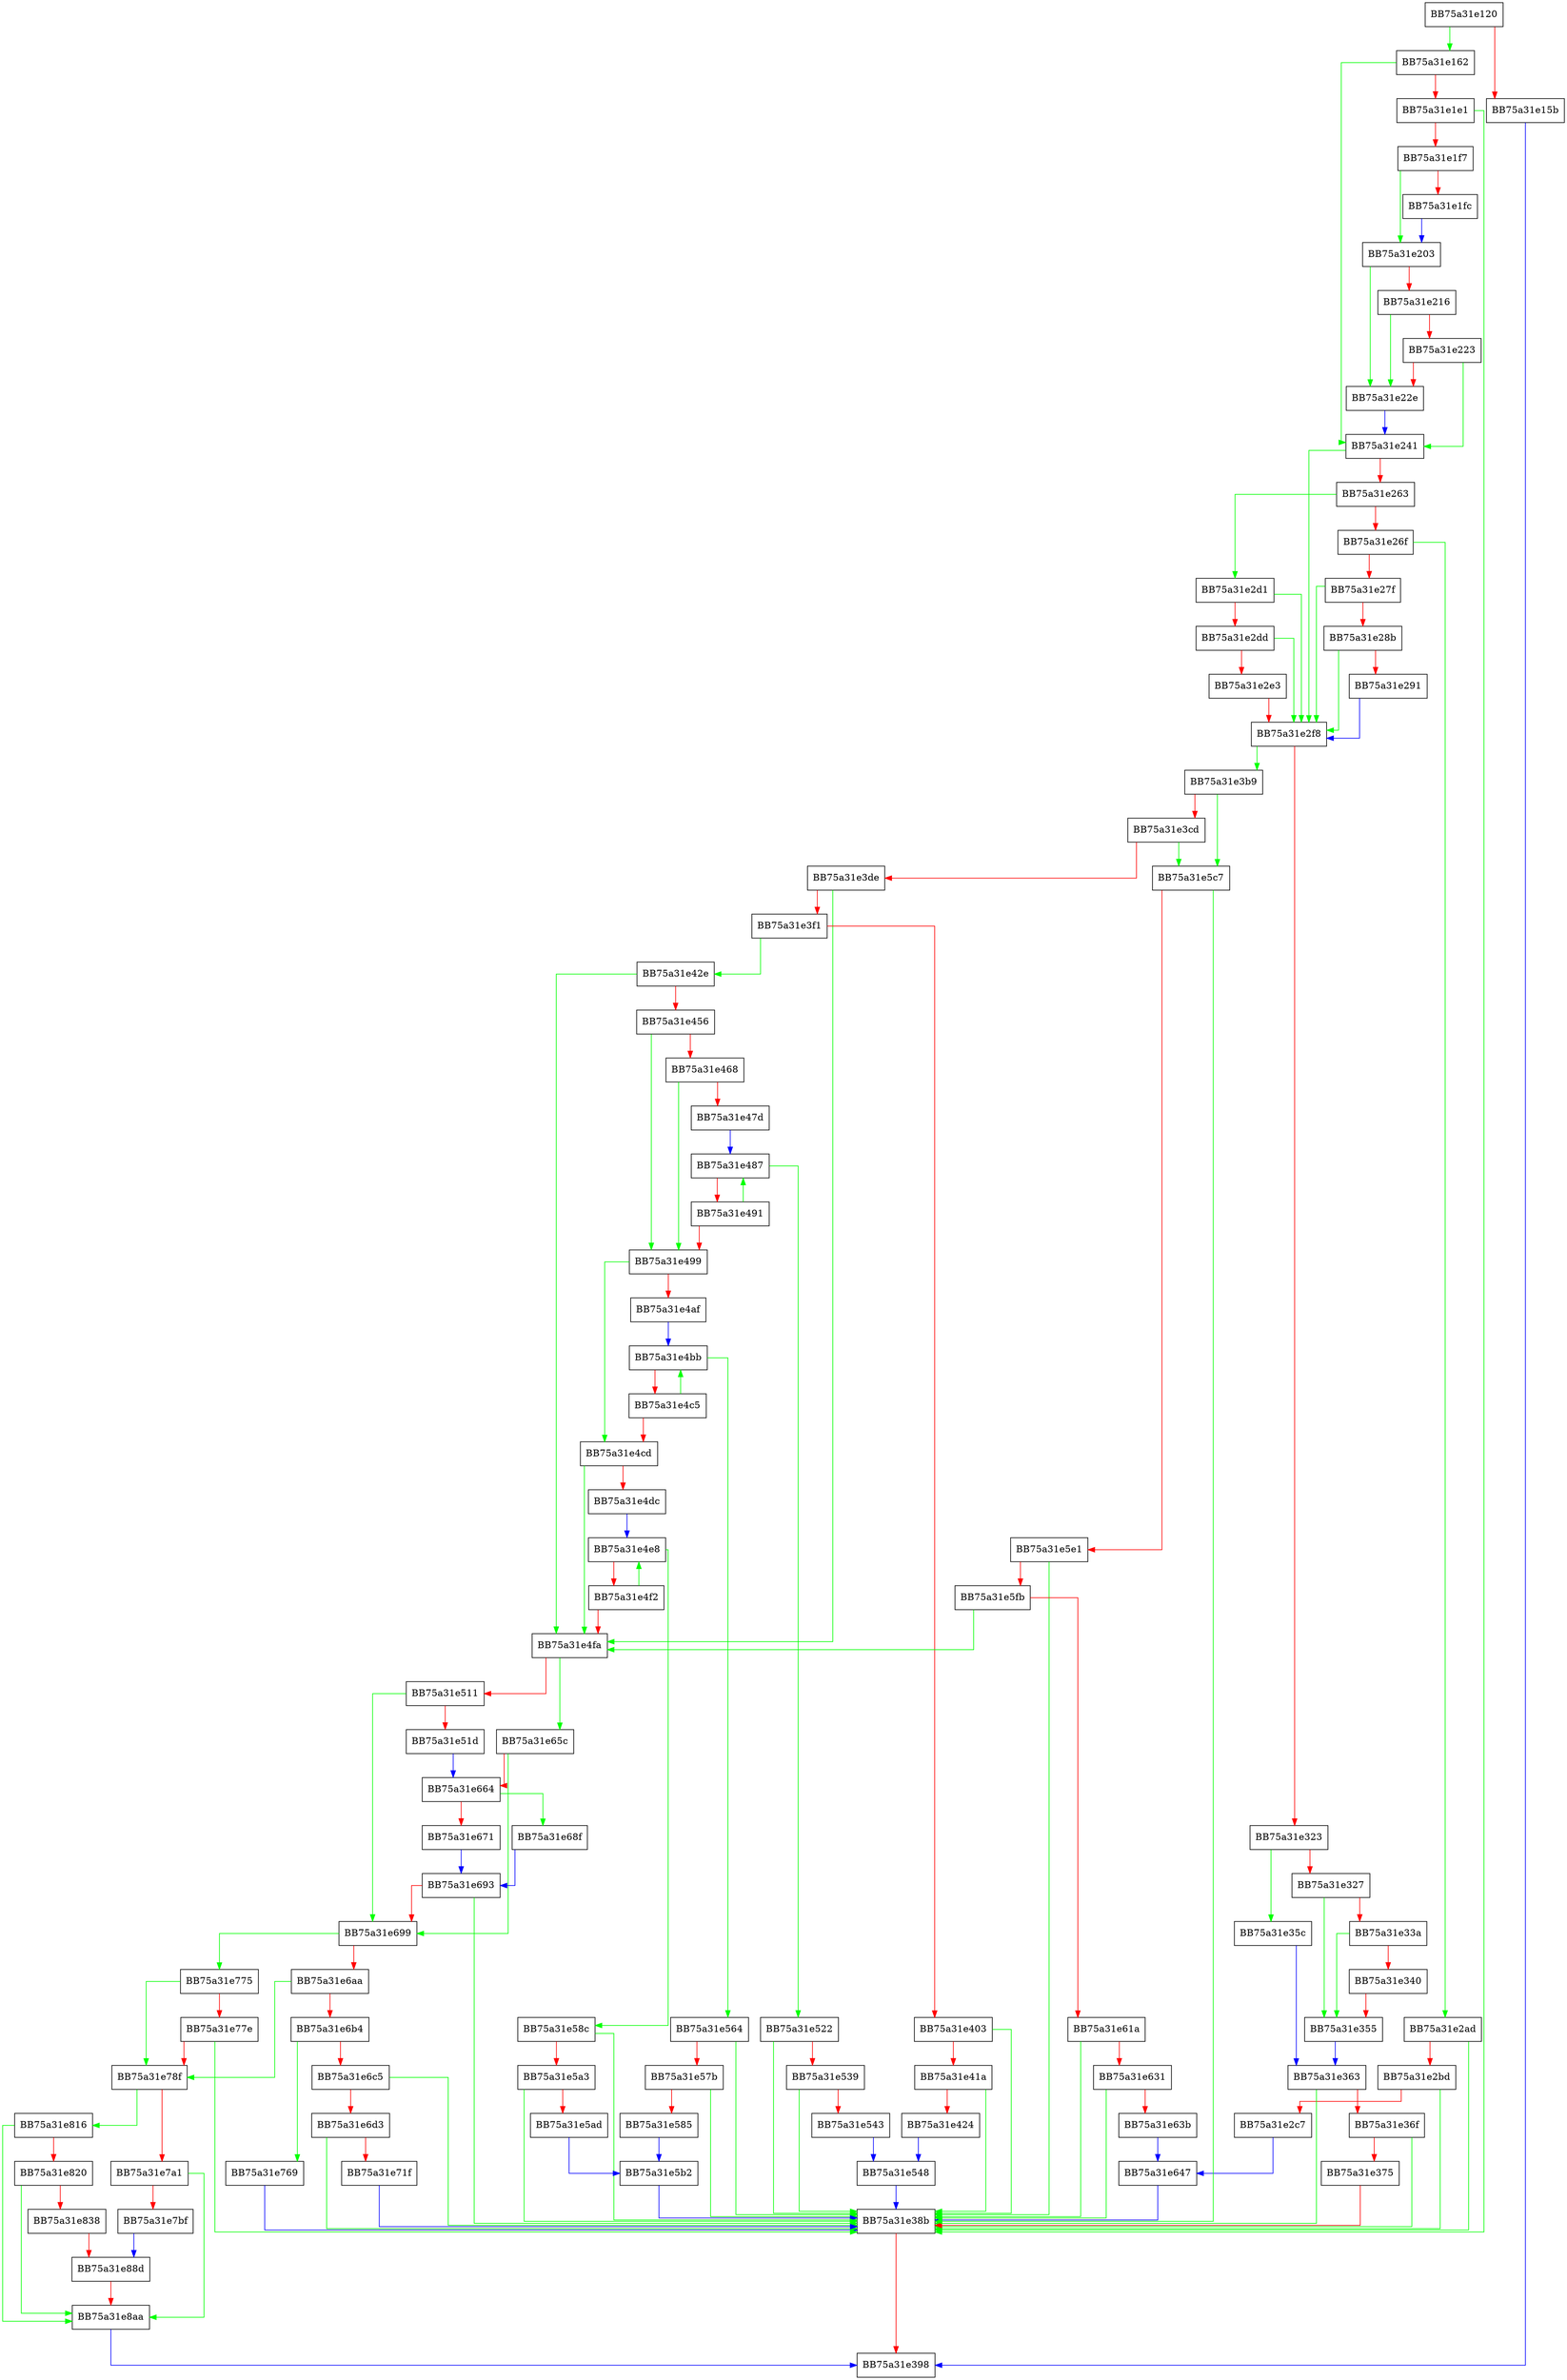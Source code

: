 digraph ShouldContinueScanning {
  node [shape="box"];
  graph [splines=ortho];
  BB75a31e120 -> BB75a31e162 [color="green"];
  BB75a31e120 -> BB75a31e15b [color="red"];
  BB75a31e15b -> BB75a31e398 [color="blue"];
  BB75a31e162 -> BB75a31e241 [color="green"];
  BB75a31e162 -> BB75a31e1e1 [color="red"];
  BB75a31e1e1 -> BB75a31e38b [color="green"];
  BB75a31e1e1 -> BB75a31e1f7 [color="red"];
  BB75a31e1f7 -> BB75a31e203 [color="green"];
  BB75a31e1f7 -> BB75a31e1fc [color="red"];
  BB75a31e1fc -> BB75a31e203 [color="blue"];
  BB75a31e203 -> BB75a31e22e [color="green"];
  BB75a31e203 -> BB75a31e216 [color="red"];
  BB75a31e216 -> BB75a31e22e [color="green"];
  BB75a31e216 -> BB75a31e223 [color="red"];
  BB75a31e223 -> BB75a31e241 [color="green"];
  BB75a31e223 -> BB75a31e22e [color="red"];
  BB75a31e22e -> BB75a31e241 [color="blue"];
  BB75a31e241 -> BB75a31e2f8 [color="green"];
  BB75a31e241 -> BB75a31e263 [color="red"];
  BB75a31e263 -> BB75a31e2d1 [color="green"];
  BB75a31e263 -> BB75a31e26f [color="red"];
  BB75a31e26f -> BB75a31e2ad [color="green"];
  BB75a31e26f -> BB75a31e27f [color="red"];
  BB75a31e27f -> BB75a31e2f8 [color="green"];
  BB75a31e27f -> BB75a31e28b [color="red"];
  BB75a31e28b -> BB75a31e2f8 [color="green"];
  BB75a31e28b -> BB75a31e291 [color="red"];
  BB75a31e291 -> BB75a31e2f8 [color="blue"];
  BB75a31e2ad -> BB75a31e38b [color="green"];
  BB75a31e2ad -> BB75a31e2bd [color="red"];
  BB75a31e2bd -> BB75a31e38b [color="green"];
  BB75a31e2bd -> BB75a31e2c7 [color="red"];
  BB75a31e2c7 -> BB75a31e647 [color="blue"];
  BB75a31e2d1 -> BB75a31e2f8 [color="green"];
  BB75a31e2d1 -> BB75a31e2dd [color="red"];
  BB75a31e2dd -> BB75a31e2f8 [color="green"];
  BB75a31e2dd -> BB75a31e2e3 [color="red"];
  BB75a31e2e3 -> BB75a31e2f8 [color="red"];
  BB75a31e2f8 -> BB75a31e3b9 [color="green"];
  BB75a31e2f8 -> BB75a31e323 [color="red"];
  BB75a31e323 -> BB75a31e35c [color="green"];
  BB75a31e323 -> BB75a31e327 [color="red"];
  BB75a31e327 -> BB75a31e355 [color="green"];
  BB75a31e327 -> BB75a31e33a [color="red"];
  BB75a31e33a -> BB75a31e355 [color="green"];
  BB75a31e33a -> BB75a31e340 [color="red"];
  BB75a31e340 -> BB75a31e355 [color="red"];
  BB75a31e355 -> BB75a31e363 [color="blue"];
  BB75a31e35c -> BB75a31e363 [color="blue"];
  BB75a31e363 -> BB75a31e38b [color="green"];
  BB75a31e363 -> BB75a31e36f [color="red"];
  BB75a31e36f -> BB75a31e38b [color="green"];
  BB75a31e36f -> BB75a31e375 [color="red"];
  BB75a31e375 -> BB75a31e38b [color="red"];
  BB75a31e38b -> BB75a31e398 [color="red"];
  BB75a31e3b9 -> BB75a31e5c7 [color="green"];
  BB75a31e3b9 -> BB75a31e3cd [color="red"];
  BB75a31e3cd -> BB75a31e5c7 [color="green"];
  BB75a31e3cd -> BB75a31e3de [color="red"];
  BB75a31e3de -> BB75a31e4fa [color="green"];
  BB75a31e3de -> BB75a31e3f1 [color="red"];
  BB75a31e3f1 -> BB75a31e42e [color="green"];
  BB75a31e3f1 -> BB75a31e403 [color="red"];
  BB75a31e403 -> BB75a31e38b [color="green"];
  BB75a31e403 -> BB75a31e41a [color="red"];
  BB75a31e41a -> BB75a31e38b [color="green"];
  BB75a31e41a -> BB75a31e424 [color="red"];
  BB75a31e424 -> BB75a31e548 [color="blue"];
  BB75a31e42e -> BB75a31e4fa [color="green"];
  BB75a31e42e -> BB75a31e456 [color="red"];
  BB75a31e456 -> BB75a31e499 [color="green"];
  BB75a31e456 -> BB75a31e468 [color="red"];
  BB75a31e468 -> BB75a31e499 [color="green"];
  BB75a31e468 -> BB75a31e47d [color="red"];
  BB75a31e47d -> BB75a31e487 [color="blue"];
  BB75a31e487 -> BB75a31e522 [color="green"];
  BB75a31e487 -> BB75a31e491 [color="red"];
  BB75a31e491 -> BB75a31e487 [color="green"];
  BB75a31e491 -> BB75a31e499 [color="red"];
  BB75a31e499 -> BB75a31e4cd [color="green"];
  BB75a31e499 -> BB75a31e4af [color="red"];
  BB75a31e4af -> BB75a31e4bb [color="blue"];
  BB75a31e4bb -> BB75a31e564 [color="green"];
  BB75a31e4bb -> BB75a31e4c5 [color="red"];
  BB75a31e4c5 -> BB75a31e4bb [color="green"];
  BB75a31e4c5 -> BB75a31e4cd [color="red"];
  BB75a31e4cd -> BB75a31e4fa [color="green"];
  BB75a31e4cd -> BB75a31e4dc [color="red"];
  BB75a31e4dc -> BB75a31e4e8 [color="blue"];
  BB75a31e4e8 -> BB75a31e58c [color="green"];
  BB75a31e4e8 -> BB75a31e4f2 [color="red"];
  BB75a31e4f2 -> BB75a31e4e8 [color="green"];
  BB75a31e4f2 -> BB75a31e4fa [color="red"];
  BB75a31e4fa -> BB75a31e65c [color="green"];
  BB75a31e4fa -> BB75a31e511 [color="red"];
  BB75a31e511 -> BB75a31e699 [color="green"];
  BB75a31e511 -> BB75a31e51d [color="red"];
  BB75a31e51d -> BB75a31e664 [color="blue"];
  BB75a31e522 -> BB75a31e38b [color="green"];
  BB75a31e522 -> BB75a31e539 [color="red"];
  BB75a31e539 -> BB75a31e38b [color="green"];
  BB75a31e539 -> BB75a31e543 [color="red"];
  BB75a31e543 -> BB75a31e548 [color="blue"];
  BB75a31e548 -> BB75a31e38b [color="blue"];
  BB75a31e564 -> BB75a31e38b [color="green"];
  BB75a31e564 -> BB75a31e57b [color="red"];
  BB75a31e57b -> BB75a31e38b [color="green"];
  BB75a31e57b -> BB75a31e585 [color="red"];
  BB75a31e585 -> BB75a31e5b2 [color="blue"];
  BB75a31e58c -> BB75a31e38b [color="green"];
  BB75a31e58c -> BB75a31e5a3 [color="red"];
  BB75a31e5a3 -> BB75a31e38b [color="green"];
  BB75a31e5a3 -> BB75a31e5ad [color="red"];
  BB75a31e5ad -> BB75a31e5b2 [color="blue"];
  BB75a31e5b2 -> BB75a31e38b [color="blue"];
  BB75a31e5c7 -> BB75a31e38b [color="green"];
  BB75a31e5c7 -> BB75a31e5e1 [color="red"];
  BB75a31e5e1 -> BB75a31e38b [color="green"];
  BB75a31e5e1 -> BB75a31e5fb [color="red"];
  BB75a31e5fb -> BB75a31e4fa [color="green"];
  BB75a31e5fb -> BB75a31e61a [color="red"];
  BB75a31e61a -> BB75a31e38b [color="green"];
  BB75a31e61a -> BB75a31e631 [color="red"];
  BB75a31e631 -> BB75a31e38b [color="green"];
  BB75a31e631 -> BB75a31e63b [color="red"];
  BB75a31e63b -> BB75a31e647 [color="blue"];
  BB75a31e647 -> BB75a31e38b [color="blue"];
  BB75a31e65c -> BB75a31e699 [color="green"];
  BB75a31e65c -> BB75a31e664 [color="red"];
  BB75a31e664 -> BB75a31e68f [color="green"];
  BB75a31e664 -> BB75a31e671 [color="red"];
  BB75a31e671 -> BB75a31e693 [color="blue"];
  BB75a31e68f -> BB75a31e693 [color="blue"];
  BB75a31e693 -> BB75a31e38b [color="green"];
  BB75a31e693 -> BB75a31e699 [color="red"];
  BB75a31e699 -> BB75a31e775 [color="green"];
  BB75a31e699 -> BB75a31e6aa [color="red"];
  BB75a31e6aa -> BB75a31e78f [color="green"];
  BB75a31e6aa -> BB75a31e6b4 [color="red"];
  BB75a31e6b4 -> BB75a31e769 [color="green"];
  BB75a31e6b4 -> BB75a31e6c5 [color="red"];
  BB75a31e6c5 -> BB75a31e38b [color="green"];
  BB75a31e6c5 -> BB75a31e6d3 [color="red"];
  BB75a31e6d3 -> BB75a31e38b [color="green"];
  BB75a31e6d3 -> BB75a31e71f [color="red"];
  BB75a31e71f -> BB75a31e38b [color="blue"];
  BB75a31e769 -> BB75a31e38b [color="blue"];
  BB75a31e775 -> BB75a31e78f [color="green"];
  BB75a31e775 -> BB75a31e77e [color="red"];
  BB75a31e77e -> BB75a31e38b [color="green"];
  BB75a31e77e -> BB75a31e78f [color="red"];
  BB75a31e78f -> BB75a31e816 [color="green"];
  BB75a31e78f -> BB75a31e7a1 [color="red"];
  BB75a31e7a1 -> BB75a31e8aa [color="green"];
  BB75a31e7a1 -> BB75a31e7bf [color="red"];
  BB75a31e7bf -> BB75a31e88d [color="blue"];
  BB75a31e816 -> BB75a31e8aa [color="green"];
  BB75a31e816 -> BB75a31e820 [color="red"];
  BB75a31e820 -> BB75a31e8aa [color="green"];
  BB75a31e820 -> BB75a31e838 [color="red"];
  BB75a31e838 -> BB75a31e88d [color="red"];
  BB75a31e88d -> BB75a31e8aa [color="red"];
  BB75a31e8aa -> BB75a31e398 [color="blue"];
}